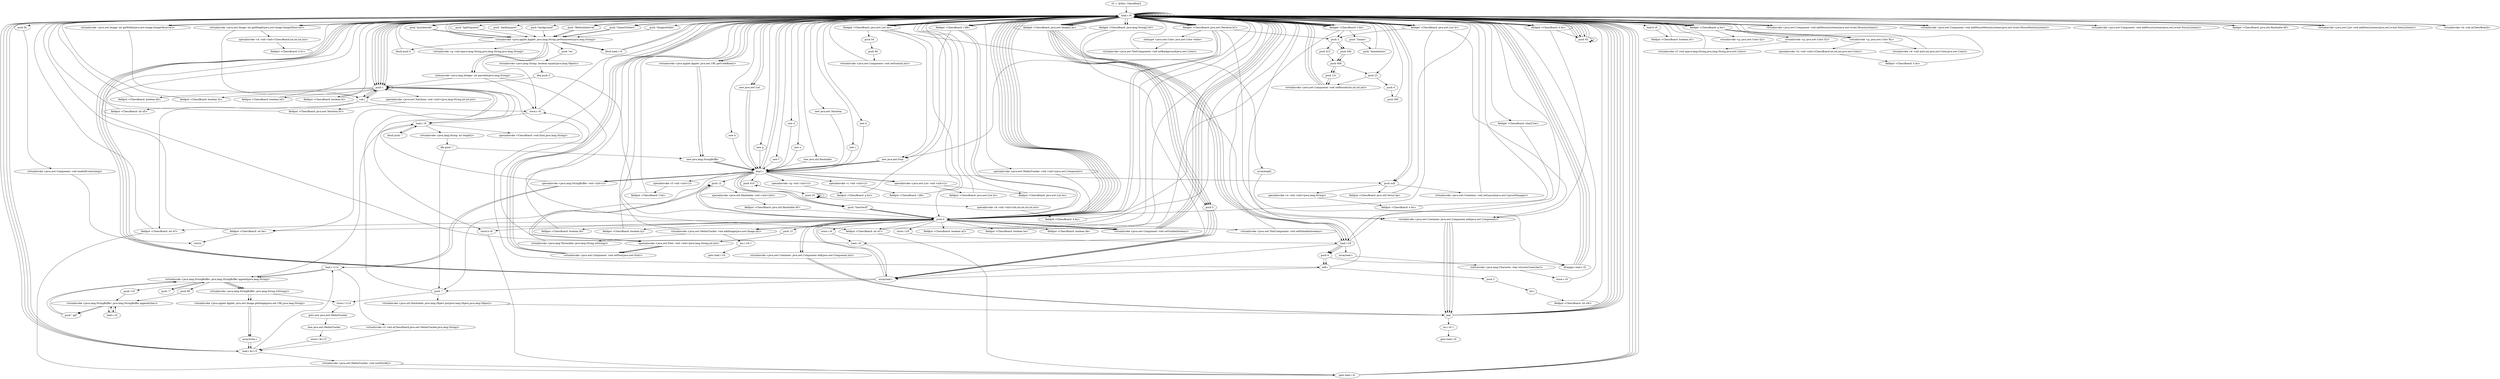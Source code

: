 digraph "" {
    "r0 := @this: ChessBoard"
    "load.r r0"
    "r0 := @this: ChessBoard"->"load.r r0";
    "push 1"
    "load.r r0"->"push 1";
    "fieldput <ChessBoard: boolean bb>"
    "push 1"->"fieldput <ChessBoard: boolean bb>";
    "fieldput <ChessBoard: boolean bb>"->"load.r r0";
    "load.r r0"->"push 1";
    "fieldput <ChessBoard: boolean bc>"
    "push 1"->"fieldput <ChessBoard: boolean bc>";
    "fieldput <ChessBoard: boolean bc>"->"load.r r0";
    "load.r r0"->"push 1";
    "fieldput <ChessBoard: boolean bd>"
    "push 1"->"fieldput <ChessBoard: boolean bd>";
    "fieldput <ChessBoard: boolean bd>"->"load.r r0";
    "push 0"
    "load.r r0"->"push 0";
    "fieldput <ChessBoard: int be>"
    "push 0"->"fieldput <ChessBoard: int be>";
    "fieldput <ChessBoard: int be>"->"load.r r0";
    "load.r r0"->"push 0";
    "fieldput <ChessBoard: boolean bf>"
    "push 0"->"fieldput <ChessBoard: boolean bf>";
    "fieldput <ChessBoard: boolean bf>"->"load.r r0";
    "load.r r0"->"push 0";
    "fieldput <ChessBoard: boolean bj>"
    "push 0"->"fieldput <ChessBoard: boolean bj>";
    "fieldput <ChessBoard: boolean bj>"->"load.r r0";
    "push \"puzzlemode\""
    "load.r r0"->"push \"puzzlemode\"";
    "virtualinvoke <java.applet.Applet: java.lang.String getParameter(java.lang.String)>"
    "push \"puzzlemode\""->"virtualinvoke <java.applet.Applet: java.lang.String getParameter(java.lang.String)>";
    "ifnull push 0"
    "virtualinvoke <java.applet.Applet: java.lang.String getParameter(java.lang.String)>"->"ifnull push 0";
    "ifnull push 0"->"load.r r0";
    "load.r r0"->"push \"puzzlemode\"";
    "push \"puzzlemode\""->"virtualinvoke <java.applet.Applet: java.lang.String getParameter(java.lang.String)>";
    "push \"on\""
    "virtualinvoke <java.applet.Applet: java.lang.String getParameter(java.lang.String)>"->"push \"on\"";
    "virtualinvoke <java.lang.String: boolean equals(java.lang.Object)>"
    "push \"on\""->"virtualinvoke <java.lang.String: boolean equals(java.lang.Object)>";
    "ifeq push 0"
    "virtualinvoke <java.lang.String: boolean equals(java.lang.Object)>"->"ifeq push 0";
    "ifeq push 0"->"push 1";
    "store.b c0"
    "push 1"->"store.b c0";
    "goto load.r r0"
    "store.b c0"->"goto load.r r0";
    "goto load.r r0"->"load.r r0";
    "load.b c0"
    "load.r r0"->"load.b c0";
    "fieldput <ChessBoard: boolean aY>"
    "load.b c0"->"fieldput <ChessBoard: boolean aY>";
    "fieldput <ChessBoard: boolean aY>"->"load.r r0";
    "load.r r0"->"push 0";
    "fieldput <ChessBoard: boolean aZ>"
    "push 0"->"fieldput <ChessBoard: boolean aZ>";
    "fieldput <ChessBoard: boolean aZ>"->"load.r r0";
    "load.r r0"->"push 0";
    "fieldput <ChessBoard: boolean ba>"
    "push 0"->"fieldput <ChessBoard: boolean ba>";
    "fieldput <ChessBoard: boolean ba>"->"load.r r0";
    "load.r r0"->"push 0";
    "fieldput <ChessBoard: boolean bk>"
    "push 0"->"fieldput <ChessBoard: boolean bk>";
    "fieldput <ChessBoard: boolean bk>"->"load.r r0";
    "load.r r0"->"push 1";
    "fieldput <ChessBoard: boolean bi>"
    "push 1"->"fieldput <ChessBoard: boolean bi>";
    "fieldput <ChessBoard: boolean bi>"->"load.r r0";
    "push null"
    "load.r r0"->"push null";
    "fieldput <ChessBoard: java.util.Vector bp>"
    "push null"->"fieldput <ChessBoard: java.util.Vector bp>";
    "fieldput <ChessBoard: java.util.Vector bp>"->"load.r r0";
    "new g"
    "load.r r0"->"new g";
    "dup1.r"
    "new g"->"dup1.r";
    "specialinvoke <g: void <init>()>"
    "dup1.r"->"specialinvoke <g: void <init>()>";
    "fieldput <ChessBoard: g bw>"
    "specialinvoke <g: void <init>()>"->"fieldput <ChessBoard: g bw>";
    "fieldput <ChessBoard: g bw>"->"load.r r0";
    "fieldget <ChessBoard: g bw>"
    "load.r r0"->"fieldget <ChessBoard: g bw>";
    "fieldget <ChessBoard: g bw>"->"load.r r0";
    "push \"lightSquares\""
    "load.r r0"->"push \"lightSquares\"";
    "push \"lightSquares\""->"virtualinvoke <java.applet.Applet: java.lang.String getParameter(java.lang.String)>";
    "virtualinvoke <java.applet.Applet: java.lang.String getParameter(java.lang.String)>"->"load.r r0";
    "push \"darkSquares\""
    "load.r r0"->"push \"darkSquares\"";
    "push \"darkSquares\""->"virtualinvoke <java.applet.Applet: java.lang.String getParameter(java.lang.String)>";
    "virtualinvoke <java.applet.Applet: java.lang.String getParameter(java.lang.String)>"->"load.r r0";
    "push \"background\""
    "load.r r0"->"push \"background\"";
    "push \"background\""->"virtualinvoke <java.applet.Applet: java.lang.String getParameter(java.lang.String)>";
    "virtualinvoke <g: void a(java.lang.String,java.lang.String,java.lang.String)>"
    "virtualinvoke <java.applet.Applet: java.lang.String getParameter(java.lang.String)>"->"virtualinvoke <g: void a(java.lang.String,java.lang.String,java.lang.String)>";
    "virtualinvoke <g: void a(java.lang.String,java.lang.String,java.lang.String)>"->"load.r r0";
    "load.r r0"->"push 0";
    "fieldput <ChessBoard: int aU>"
    "push 0"->"fieldput <ChessBoard: int aU>";
    "fieldput <ChessBoard: int aU>"->"load.r r0";
    "push \"RefreshInterval\""
    "load.r r0"->"push \"RefreshInterval\"";
    "push \"RefreshInterval\""->"virtualinvoke <java.applet.Applet: java.lang.String getParameter(java.lang.String)>";
    "ifnull load.r r0"
    "virtualinvoke <java.applet.Applet: java.lang.String getParameter(java.lang.String)>"->"ifnull load.r r0";
    "ifnull load.r r0"->"load.r r0";
    "load.r r0"->"load.r r0";
    "load.r r0"->"push \"RefreshInterval\"";
    "push \"RefreshInterval\""->"virtualinvoke <java.applet.Applet: java.lang.String getParameter(java.lang.String)>";
    "staticinvoke <java.lang.Integer: int parseInt(java.lang.String)>"
    "virtualinvoke <java.applet.Applet: java.lang.String getParameter(java.lang.String)>"->"staticinvoke <java.lang.Integer: int parseInt(java.lang.String)>";
    "staticinvoke <java.lang.Integer: int parseInt(java.lang.String)>"->"fieldput <ChessBoard: int aU>";
    "fieldput <ChessBoard: int aU>"->"goto load.r r0";
    "goto load.r r0"->"load.r r0";
    "load.r r0"->"push 0";
    "fieldput <ChessBoard: int aV>"
    "push 0"->"fieldput <ChessBoard: int aV>";
    "fieldput <ChessBoard: int aV>"->"load.r r0";
    "push \"GameToSelect\""
    "load.r r0"->"push \"GameToSelect\"";
    "push \"GameToSelect\""->"virtualinvoke <java.applet.Applet: java.lang.String getParameter(java.lang.String)>";
    "virtualinvoke <java.applet.Applet: java.lang.String getParameter(java.lang.String)>"->"ifnull load.r r0";
    "ifnull load.r r0"->"load.r r0";
    "load.r r0"->"load.r r0";
    "load.r r0"->"push \"GameToSelect\"";
    "push \"GameToSelect\""->"virtualinvoke <java.applet.Applet: java.lang.String getParameter(java.lang.String)>";
    "virtualinvoke <java.applet.Applet: java.lang.String getParameter(java.lang.String)>"->"staticinvoke <java.lang.Integer: int parseInt(java.lang.String)>";
    "staticinvoke <java.lang.Integer: int parseInt(java.lang.String)>"->"push 1";
    "sub.i"
    "push 1"->"sub.i";
    "sub.i"->"fieldput <ChessBoard: int aV>";
    "fieldput <ChessBoard: int aV>"->"goto load.r r0";
    "goto load.r r0"->"load.r r0";
    "load.r r0"->"push null";
    "virtualinvoke <java.awt.Container: void setLayout(java.awt.LayoutManager)>"
    "push null"->"virtualinvoke <java.awt.Container: void setLayout(java.awt.LayoutManager)>";
    "virtualinvoke <java.awt.Container: void setLayout(java.awt.LayoutManager)>"->"load.r r0";
    "new f"
    "load.r r0"->"new f";
    "new f"->"dup1.r";
    "specialinvoke <f: void <init>()>"
    "dup1.r"->"specialinvoke <f: void <init>()>";
    "fieldput <ChessBoard: f bA>"
    "specialinvoke <f: void <init>()>"->"fieldput <ChessBoard: f bA>";
    "fieldput <ChessBoard: f bA>"->"load.r r0";
    "push \"ImagesFolder\""
    "load.r r0"->"push \"ImagesFolder\"";
    "push \"ImagesFolder\""->"virtualinvoke <java.applet.Applet: java.lang.String getParameter(java.lang.String)>";
    "store.r c0"
    "virtualinvoke <java.applet.Applet: java.lang.String getParameter(java.lang.String)>"->"store.r c0";
    "load.r c0"
    "store.r c0"->"load.r c0";
    "ifnull push \"\""
    "load.r c0"->"ifnull push \"\"";
    "ifnull push \"\""->"load.r c0";
    "virtualinvoke <java.lang.String: int length()>"
    "load.r c0"->"virtualinvoke <java.lang.String: int length()>";
    "ifle push \"\""
    "virtualinvoke <java.lang.String: int length()>"->"ifle push \"\"";
    "new java.lang.StringBuffer"
    "ifle push \"\""->"new java.lang.StringBuffer";
    "new java.lang.StringBuffer"->"dup1.r";
    "specialinvoke <java.lang.StringBuffer: void <init>()>"
    "dup1.r"->"specialinvoke <java.lang.StringBuffer: void <init>()>";
    "specialinvoke <java.lang.StringBuffer: void <init>()>"->"load.r c0";
    "virtualinvoke <java.lang.StringBuffer: java.lang.StringBuffer append(java.lang.String)>"
    "load.r c0"->"virtualinvoke <java.lang.StringBuffer: java.lang.StringBuffer append(java.lang.String)>";
    "push \"/\""
    "virtualinvoke <java.lang.StringBuffer: java.lang.StringBuffer append(java.lang.String)>"->"push \"/\"";
    "push \"/\""->"virtualinvoke <java.lang.StringBuffer: java.lang.StringBuffer append(java.lang.String)>";
    "virtualinvoke <java.lang.StringBuffer: java.lang.String toString()>"
    "virtualinvoke <java.lang.StringBuffer: java.lang.StringBuffer append(java.lang.String)>"->"virtualinvoke <java.lang.StringBuffer: java.lang.String toString()>";
    "store.r r114"
    "virtualinvoke <java.lang.StringBuffer: java.lang.String toString()>"->"store.r r114";
    "goto new java.awt.MediaTracker"
    "store.r r114"->"goto new java.awt.MediaTracker";
    "new java.awt.MediaTracker"
    "goto new java.awt.MediaTracker"->"new java.awt.MediaTracker";
    "store.r $r115"
    "new java.awt.MediaTracker"->"store.r $r115";
    "load.r $r115"
    "store.r $r115"->"load.r $r115";
    "load.r $r115"->"load.r r0";
    "specialinvoke <java.awt.MediaTracker: void <init>(java.awt.Component)>"
    "load.r r0"->"specialinvoke <java.awt.MediaTracker: void <init>(java.awt.Component)>";
    "specialinvoke <java.awt.MediaTracker: void <init>(java.awt.Component)>"->"push 0";
    "store.i i18"
    "push 0"->"store.i i18";
    "load.i i18"
    "store.i i18"->"load.i i18";
    "push 6"
    "load.i i18"->"push 6";
    "ifcmpge.i load.r r0"
    "push 6"->"ifcmpge.i load.r r0";
    "ifcmpge.i load.r r0"->"load.r r0";
    "fieldget <ChessBoard: char[] bm>"
    "load.r r0"->"fieldget <ChessBoard: char[] bm>";
    "fieldget <ChessBoard: char[] bm>"->"load.i i18";
    "arrayread.c"
    "load.i i18"->"arrayread.c";
    "staticinvoke <java.lang.Character: char toLowerCase(char)>"
    "arrayread.c"->"staticinvoke <java.lang.Character: char toLowerCase(char)>";
    "store.c c0"
    "staticinvoke <java.lang.Character: char toLowerCase(char)>"->"store.c c0";
    "store.c c0"->"load.r r0";
    "fieldget <ChessBoard: java.awt.Image[] bn>"
    "load.r r0"->"fieldget <ChessBoard: java.awt.Image[] bn>";
    "fieldget <ChessBoard: java.awt.Image[] bn>"->"load.i i18";
    "load.i i18"->"load.r r0";
    "load.r r0"->"load.r r0";
    "virtualinvoke <java.applet.Applet: java.net.URL getCodeBase()>"
    "load.r r0"->"virtualinvoke <java.applet.Applet: java.net.URL getCodeBase()>";
    "virtualinvoke <java.applet.Applet: java.net.URL getCodeBase()>"->"new java.lang.StringBuffer";
    "new java.lang.StringBuffer"->"dup1.r";
    "dup1.r"->"specialinvoke <java.lang.StringBuffer: void <init>()>";
    "load.r r114"
    "specialinvoke <java.lang.StringBuffer: void <init>()>"->"load.r r114";
    "load.r r114"->"virtualinvoke <java.lang.StringBuffer: java.lang.StringBuffer append(java.lang.String)>";
    "push 119"
    "virtualinvoke <java.lang.StringBuffer: java.lang.StringBuffer append(java.lang.String)>"->"push 119";
    "virtualinvoke <java.lang.StringBuffer: java.lang.StringBuffer append(char)>"
    "push 119"->"virtualinvoke <java.lang.StringBuffer: java.lang.StringBuffer append(char)>";
    "load.c c0"
    "virtualinvoke <java.lang.StringBuffer: java.lang.StringBuffer append(char)>"->"load.c c0";
    "load.c c0"->"virtualinvoke <java.lang.StringBuffer: java.lang.StringBuffer append(char)>";
    "push \".gif\""
    "virtualinvoke <java.lang.StringBuffer: java.lang.StringBuffer append(char)>"->"push \".gif\"";
    "push \".gif\""->"virtualinvoke <java.lang.StringBuffer: java.lang.StringBuffer append(java.lang.String)>";
    "virtualinvoke <java.lang.StringBuffer: java.lang.StringBuffer append(java.lang.String)>"->"virtualinvoke <java.lang.StringBuffer: java.lang.String toString()>";
    "virtualinvoke <java.applet.Applet: java.awt.Image getImage(java.net.URL,java.lang.String)>"
    "virtualinvoke <java.lang.StringBuffer: java.lang.String toString()>"->"virtualinvoke <java.applet.Applet: java.awt.Image getImage(java.net.URL,java.lang.String)>";
    "arraywrite.r"
    "virtualinvoke <java.applet.Applet: java.awt.Image getImage(java.net.URL,java.lang.String)>"->"arraywrite.r";
    "arraywrite.r"->"load.r $r115";
    "load.r $r115"->"load.r r0";
    "load.r r0"->"fieldget <ChessBoard: java.awt.Image[] bn>";
    "fieldget <ChessBoard: java.awt.Image[] bn>"->"load.i i18";
    "arrayread.r"
    "load.i i18"->"arrayread.r";
    "arrayread.r"->"push 0";
    "virtualinvoke <java.awt.MediaTracker: void addImage(java.awt.Image,int)>"
    "push 0"->"virtualinvoke <java.awt.MediaTracker: void addImage(java.awt.Image,int)>";
    "virtualinvoke <java.awt.MediaTracker: void addImage(java.awt.Image,int)>"->"load.r r0";
    "load.r r0"->"fieldget <ChessBoard: java.awt.Image[] bn>";
    "fieldget <ChessBoard: java.awt.Image[] bn>"->"load.i i18";
    "load.i i18"->"push 6";
    "add.i"
    "push 6"->"add.i";
    "add.i"->"load.r r0";
    "load.r r0"->"load.r r0";
    "load.r r0"->"virtualinvoke <java.applet.Applet: java.net.URL getCodeBase()>";
    "virtualinvoke <java.applet.Applet: java.net.URL getCodeBase()>"->"new java.lang.StringBuffer";
    "new java.lang.StringBuffer"->"dup1.r";
    "dup1.r"->"specialinvoke <java.lang.StringBuffer: void <init>()>";
    "specialinvoke <java.lang.StringBuffer: void <init>()>"->"load.r r114";
    "load.r r114"->"virtualinvoke <java.lang.StringBuffer: java.lang.StringBuffer append(java.lang.String)>";
    "push 98"
    "virtualinvoke <java.lang.StringBuffer: java.lang.StringBuffer append(java.lang.String)>"->"push 98";
    "push 98"->"virtualinvoke <java.lang.StringBuffer: java.lang.StringBuffer append(char)>";
    "virtualinvoke <java.lang.StringBuffer: java.lang.StringBuffer append(char)>"->"load.c c0";
    "load.c c0"->"virtualinvoke <java.lang.StringBuffer: java.lang.StringBuffer append(char)>";
    "virtualinvoke <java.lang.StringBuffer: java.lang.StringBuffer append(char)>"->"push \".gif\"";
    "push \".gif\""->"virtualinvoke <java.lang.StringBuffer: java.lang.StringBuffer append(java.lang.String)>";
    "virtualinvoke <java.lang.StringBuffer: java.lang.StringBuffer append(java.lang.String)>"->"virtualinvoke <java.lang.StringBuffer: java.lang.String toString()>";
    "virtualinvoke <java.lang.StringBuffer: java.lang.String toString()>"->"virtualinvoke <java.applet.Applet: java.awt.Image getImage(java.net.URL,java.lang.String)>";
    "virtualinvoke <java.applet.Applet: java.awt.Image getImage(java.net.URL,java.lang.String)>"->"arraywrite.r";
    "arraywrite.r"->"load.r $r115";
    "load.r $r115"->"load.r r0";
    "load.r r0"->"fieldget <ChessBoard: java.awt.Image[] bn>";
    "fieldget <ChessBoard: java.awt.Image[] bn>"->"load.i i18";
    "load.i i18"->"push 6";
    "push 6"->"add.i";
    "add.i"->"arrayread.r";
    "arrayread.r"->"push 0";
    "push 0"->"virtualinvoke <java.awt.MediaTracker: void addImage(java.awt.Image,int)>";
    "inc.i i18 1"
    "virtualinvoke <java.awt.MediaTracker: void addImage(java.awt.Image,int)>"->"inc.i i18 1";
    "goto load.i i18"
    "inc.i i18 1"->"goto load.i i18";
    "virtualinvoke <java.lang.Throwable: java.lang.String toString()>"
    "virtualinvoke <java.awt.MediaTracker: void addImage(java.awt.Image,int)>"->"virtualinvoke <java.lang.Throwable: java.lang.String toString()>";
    "virtualinvoke <java.lang.Throwable: java.lang.String toString()>"->"store.r c0";
    "store.r c0"->"load.r r0";
    "load.r r0"->"push 1";
    "push 1"->"load.r c0";
    "specialinvoke <ChessBoard: void b(int,java.lang.String)>"
    "load.r c0"->"specialinvoke <ChessBoard: void b(int,java.lang.String)>";
    "specialinvoke <ChessBoard: void b(int,java.lang.String)>"->"load.r r0";
    "load.r r0"->"push 1";
    "push 1"->"fieldput <ChessBoard: int be>";
    "return"
    "fieldput <ChessBoard: int be>"->"return";
    "ifcmpge.i load.r r0"->"load.r r0";
    "fieldget <ChessBoard: f bA>"
    "load.r r0"->"fieldget <ChessBoard: f bA>";
    "fieldget <ChessBoard: f bA>"->"load.r r0";
    "load.r r0"->"load.r $r115";
    "load.r $r115"->"load.r r114";
    "virtualinvoke <f: void a(ChessBoard,java.awt.MediaTracker,java.lang.String)>"
    "load.r r114"->"virtualinvoke <f: void a(ChessBoard,java.awt.MediaTracker,java.lang.String)>";
    "virtualinvoke <f: void a(ChessBoard,java.awt.MediaTracker,java.lang.String)>"->"load.r $r115";
    "virtualinvoke <java.awt.MediaTracker: void waitForAll()>"
    "load.r $r115"->"virtualinvoke <java.awt.MediaTracker: void waitForAll()>";
    "virtualinvoke <java.awt.MediaTracker: void waitForAll()>"->"goto load.r r0";
    "goto load.r r0"->"load.r r0";
    "load.r r0"->"fieldget <ChessBoard: f bA>";
    "push 3"
    "fieldget <ChessBoard: f bA>"->"push 3";
    "push 413"
    "push 3"->"push 413";
    "push 408"
    "push 413"->"push 408";
    "push 23"
    "push 408"->"push 23";
    "virtualinvoke <java.awt.Component: void setBounds(int,int,int,int)>"
    "push 23"->"virtualinvoke <java.awt.Component: void setBounds(int,int,int,int)>";
    "virtualinvoke <java.awt.Component: void setBounds(int,int,int,int)>"->"load.r r0";
    "load.r r0"->"load.r r0";
    "load.r r0"->"fieldget <ChessBoard: f bA>";
    "fieldget <ChessBoard: f bA>"->"push 0";
    "virtualinvoke <java.awt.Container: java.awt.Component add(java.awt.Component,int)>"
    "push 0"->"virtualinvoke <java.awt.Container: java.awt.Component add(java.awt.Component,int)>";
    "pop"
    "virtualinvoke <java.awt.Container: java.awt.Component add(java.awt.Component,int)>"->"pop";
    "pop"->"load.r r0";
    "load.r r0"->"fieldget <ChessBoard: f bA>";
    "push \"Games\""
    "fieldget <ChessBoard: f bA>"->"push \"Games\"";
    "push \"Annotations\""
    "push \"Games\""->"push \"Annotations\"";
    "push \"Annotations\""->"load.r r0";
    "load.r r0"->"fieldget <ChessBoard: g bw>";
    "virtualinvoke <g: java.awt.Color S()>"
    "fieldget <ChessBoard: g bw>"->"virtualinvoke <g: java.awt.Color S()>";
    "virtualinvoke <f: void a(java.lang.String,java.lang.String,java.awt.Color)>"
    "virtualinvoke <g: java.awt.Color S()>"->"virtualinvoke <f: void a(java.lang.String,java.lang.String,java.awt.Color)>";
    "virtualinvoke <f: void a(java.lang.String,java.lang.String,java.awt.Color)>"->"load.r r0";
    "load.r r0"->"fieldget <ChessBoard: f bA>";
    "fieldget <ChessBoard: f bA>"->"load.r r0";
    "virtualinvoke <java.awt.Component: void addMouseListener(java.awt.event.MouseListener)>"
    "load.r r0"->"virtualinvoke <java.awt.Component: void addMouseListener(java.awt.event.MouseListener)>";
    "virtualinvoke <java.awt.Component: void addMouseListener(java.awt.event.MouseListener)>"->"load.r r0";
    "load.r r0"->"fieldget <ChessBoard: f bA>";
    "fieldget <ChessBoard: f bA>"->"load.r r0";
    "virtualinvoke <java.awt.Component: void addMouseMotionListener(java.awt.event.MouseMotionListener)>"
    "load.r r0"->"virtualinvoke <java.awt.Component: void addMouseMotionListener(java.awt.event.MouseMotionListener)>";
    "virtualinvoke <java.awt.Component: void addMouseMotionListener(java.awt.event.MouseMotionListener)>"->"load.r r0";
    "push 45"
    "load.r r0"->"push 45";
    "push 45"->"load.r r0";
    "load.r r0"->"fieldget <ChessBoard: java.awt.Image[] bn>";
    "push 5"
    "fieldget <ChessBoard: java.awt.Image[] bn>"->"push 5";
    "push 5"->"arrayread.r";
    "arrayread.r"->"load.r r0";
    "virtualinvoke <java.awt.Image: int getWidth(java.awt.image.ImageObserver)>"
    "load.r r0"->"virtualinvoke <java.awt.Image: int getWidth(java.awt.image.ImageObserver)>";
    "virtualinvoke <java.awt.Image: int getWidth(java.awt.image.ImageObserver)>"->"sub.i";
    "sub.i"->"push 1";
    "push 1"->"add.i";
    "push 2"
    "add.i"->"push 2";
    "div.i"
    "push 2"->"div.i";
    "fieldput <ChessBoard: int aW>"
    "div.i"->"fieldput <ChessBoard: int aW>";
    "fieldput <ChessBoard: int aW>"->"load.r r0";
    "load.r r0"->"push 45";
    "push 45"->"load.r r0";
    "load.r r0"->"fieldget <ChessBoard: java.awt.Image[] bn>";
    "fieldget <ChessBoard: java.awt.Image[] bn>"->"push 5";
    "push 5"->"arrayread.r";
    "arrayread.r"->"load.r r0";
    "virtualinvoke <java.awt.Image: int getHeight(java.awt.image.ImageObserver)>"
    "load.r r0"->"virtualinvoke <java.awt.Image: int getHeight(java.awt.image.ImageObserver)>";
    "virtualinvoke <java.awt.Image: int getHeight(java.awt.image.ImageObserver)>"->"sub.i";
    "sub.i"->"push 1";
    "push 1"->"sub.i";
    "fieldput <ChessBoard: int aX>"
    "sub.i"->"fieldput <ChessBoard: int aX>";
    "fieldput <ChessBoard: int aX>"->"load.r r0";
    "new d"
    "load.r r0"->"new d";
    "new d"->"dup1.r";
    "dup1.r"->"load.r r0";
    "load.r r0"->"push 45";
    "push 45"->"push 45";
    "push 45"->"load.r r0";
    "load.r r0"->"fieldget <ChessBoard: java.awt.Image[] bn>";
    "fieldget <ChessBoard: java.awt.Image[] bn>"->"push 5";
    "push 5"->"arrayread.r";
    "arrayread.r"->"load.r r0";
    "load.r r0"->"virtualinvoke <java.awt.Image: int getWidth(java.awt.image.ImageObserver)>";
    "virtualinvoke <java.awt.Image: int getWidth(java.awt.image.ImageObserver)>"->"load.r r0";
    "load.r r0"->"fieldget <ChessBoard: java.awt.Image[] bn>";
    "fieldget <ChessBoard: java.awt.Image[] bn>"->"push 5";
    "push 5"->"arrayread.r";
    "arrayread.r"->"load.r r0";
    "load.r r0"->"virtualinvoke <java.awt.Image: int getHeight(java.awt.image.ImageObserver)>";
    "specialinvoke <d: void <init>(ChessBoard,int,int,int,int)>"
    "virtualinvoke <java.awt.Image: int getHeight(java.awt.image.ImageObserver)>"->"specialinvoke <d: void <init>(ChessBoard,int,int,int,int)>";
    "fieldput <ChessBoard: d bv>"
    "specialinvoke <d: void <init>(ChessBoard,int,int,int,int)>"->"fieldput <ChessBoard: d bv>";
    "fieldput <ChessBoard: d bv>"->"load.r r0";
    "new e"
    "load.r r0"->"new e";
    "new e"->"dup1.r";
    "dup1.r"->"push null";
    "specialinvoke <e: void <init>(java.lang.String)>"
    "push null"->"specialinvoke <e: void <init>(java.lang.String)>";
    "fieldput <ChessBoard: e bx>"
    "specialinvoke <e: void <init>(java.lang.String)>"->"fieldput <ChessBoard: e bx>";
    "fieldput <ChessBoard: e bx>"->"load.r r0";
    "load.r r0"->"load.r r0";
    "virtualinvoke <java.awt.Component: void addFocusListener(java.awt.event.FocusListener)>"
    "load.r r0"->"virtualinvoke <java.awt.Component: void addFocusListener(java.awt.event.FocusListener)>";
    "virtualinvoke <java.awt.Component: void addFocusListener(java.awt.event.FocusListener)>"->"load.r r0";
    "load.r r0"->"load.r r0";
    "load.r r0"->"virtualinvoke <java.awt.Component: void addMouseListener(java.awt.event.MouseListener)>";
    "virtualinvoke <java.awt.Component: void addMouseListener(java.awt.event.MouseListener)>"->"load.r r0";
    "load.r r0"->"load.r r0";
    "load.r r0"->"virtualinvoke <java.awt.Component: void addMouseMotionListener(java.awt.event.MouseMotionListener)>";
    "virtualinvoke <java.awt.Component: void addMouseMotionListener(java.awt.event.MouseMotionListener)>"->"load.r r0";
    "new java.util.Hashtable"
    "load.r r0"->"new java.util.Hashtable";
    "new java.util.Hashtable"->"dup1.r";
    "push 12"
    "dup1.r"->"push 12";
    "specialinvoke <java.util.Hashtable: void <init>(int)>"
    "push 12"->"specialinvoke <java.util.Hashtable: void <init>(int)>";
    "fieldput <ChessBoard: java.util.Hashtable bF>"
    "specialinvoke <java.util.Hashtable: void <init>(int)>"->"fieldput <ChessBoard: java.util.Hashtable bF>";
    "fieldput <ChessBoard: java.util.Hashtable bF>"->"push 0";
    "store.i c0"
    "push 0"->"store.i c0";
    "load.i c0"
    "store.i c0"->"load.i c0";
    "load.i c0"->"load.r r0";
    "fieldget <ChessBoard: java.lang.String[] bG>"
    "load.r r0"->"fieldget <ChessBoard: java.lang.String[] bG>";
    "arraylength"
    "fieldget <ChessBoard: java.lang.String[] bG>"->"arraylength";
    "arraylength"->"ifcmpge.i load.r r0";
    "ifcmpge.i load.r r0"->"load.r r0";
    "fieldget <ChessBoard: java.util.Hashtable bF>"
    "load.r r0"->"fieldget <ChessBoard: java.util.Hashtable bF>";
    "fieldget <ChessBoard: java.util.Hashtable bF>"->"load.r r0";
    "load.r r0"->"fieldget <ChessBoard: java.lang.String[] bG>";
    "fieldget <ChessBoard: java.lang.String[] bG>"->"load.i c0";
    "load.i c0"->"arrayread.r";
    "push \"\""
    "arrayread.r"->"push \"\"";
    "virtualinvoke <java.util.Hashtable: java.lang.Object put(java.lang.Object,java.lang.Object)>"
    "push \"\""->"virtualinvoke <java.util.Hashtable: java.lang.Object put(java.lang.Object,java.lang.Object)>";
    "virtualinvoke <java.util.Hashtable: java.lang.Object put(java.lang.Object,java.lang.Object)>"->"pop";
    "inc.i c0 1"
    "pop"->"inc.i c0 1";
    "goto load.i c0"
    "inc.i c0 1"->"goto load.i c0";
    "ifcmpge.i load.r r0"->"load.r r0";
    "new java.awt.List"
    "load.r r0"->"new java.awt.List";
    "new java.awt.List"->"dup1.r";
    "specialinvoke <java.awt.List: void <init>()>"
    "dup1.r"->"specialinvoke <java.awt.List: void <init>()>";
    "fieldput <ChessBoard: java.awt.List br>"
    "specialinvoke <java.awt.List: void <init>()>"->"fieldput <ChessBoard: java.awt.List br>";
    "fieldput <ChessBoard: java.awt.List br>"->"load.r r0";
    "fieldget <ChessBoard: java.awt.List br>"
    "load.r r0"->"fieldget <ChessBoard: java.awt.List br>";
    "fieldget <ChessBoard: java.awt.List br>"->"push 0";
    "virtualinvoke <java.awt.Component: void setVisible(boolean)>"
    "push 0"->"virtualinvoke <java.awt.Component: void setVisible(boolean)>";
    "virtualinvoke <java.awt.Component: void setVisible(boolean)>"->"load.r r0";
    "load.r r0"->"fieldget <ChessBoard: java.awt.List br>";
    "fieldget <ChessBoard: java.awt.List br>"->"push 3";
    "push 436"
    "push 3"->"push 436";
    "push 436"->"push 408";
    "push 121"
    "push 408"->"push 121";
    "push 121"->"virtualinvoke <java.awt.Component: void setBounds(int,int,int,int)>";
    "virtualinvoke <java.awt.Component: void setBounds(int,int,int,int)>"->"load.r r0";
    "load.r r0"->"fieldget <ChessBoard: java.awt.List br>";
    "fieldget <ChessBoard: java.awt.List br>"->"load.r r0";
    "virtualinvoke <java.awt.List: void addItemListener(java.awt.event.ItemListener)>"
    "load.r r0"->"virtualinvoke <java.awt.List: void addItemListener(java.awt.event.ItemListener)>";
    "virtualinvoke <java.awt.List: void addItemListener(java.awt.event.ItemListener)>"->"load.r r0";
    "load.r r0"->"load.r r0";
    "load.r r0"->"fieldget <ChessBoard: java.awt.List br>";
    "virtualinvoke <java.awt.Container: java.awt.Component add(java.awt.Component)>"
    "fieldget <ChessBoard: java.awt.List br>"->"virtualinvoke <java.awt.Container: java.awt.Component add(java.awt.Component)>";
    "virtualinvoke <java.awt.Container: java.awt.Component add(java.awt.Component)>"->"pop";
    "pop"->"load.r r0";
    "new java.awt.TextArea"
    "load.r r0"->"new java.awt.TextArea";
    "new java.awt.TextArea"->"dup1.r";
    "dup1.r"->"push \"\"";
    "push \"\""->"push 1";
    "push 1"->"push 1";
    "push 1"->"push 1";
    "specialinvoke <java.awt.TextArea: void <init>(java.lang.String,int,int,int)>"
    "push 1"->"specialinvoke <java.awt.TextArea: void <init>(java.lang.String,int,int,int)>";
    "fieldput <ChessBoard: java.awt.TextArea bC>"
    "specialinvoke <java.awt.TextArea: void <init>(java.lang.String,int,int,int)>"->"fieldput <ChessBoard: java.awt.TextArea bC>";
    "fieldput <ChessBoard: java.awt.TextArea bC>"->"load.r r0";
    "fieldget <ChessBoard: java.awt.TextArea bC>"
    "load.r r0"->"fieldget <ChessBoard: java.awt.TextArea bC>";
    "fieldget <ChessBoard: java.awt.TextArea bC>"->"push 0";
    "push 0"->"virtualinvoke <java.awt.Component: void setVisible(boolean)>";
    "virtualinvoke <java.awt.Component: void setVisible(boolean)>"->"load.r r0";
    "load.r r0"->"fieldget <ChessBoard: java.awt.TextArea bC>";
    "fieldget <ChessBoard: java.awt.TextArea bC>"->"push 3";
    "push 3"->"push 436";
    "push 436"->"push 408";
    "push 408"->"push 121";
    "push 121"->"virtualinvoke <java.awt.Component: void setBounds(int,int,int,int)>";
    "virtualinvoke <java.awt.Component: void setBounds(int,int,int,int)>"->"load.r r0";
    "load.r r0"->"fieldget <ChessBoard: java.awt.TextArea bC>";
    "new java.awt.Font"
    "fieldget <ChessBoard: java.awt.TextArea bC>"->"new java.awt.Font";
    "new java.awt.Font"->"dup1.r";
    "push \"SansSerif\""
    "dup1.r"->"push \"SansSerif\"";
    "push \"SansSerif\""->"push 0";
    "push 13"
    "push 0"->"push 13";
    "specialinvoke <java.awt.Font: void <init>(java.lang.String,int,int)>"
    "push 13"->"specialinvoke <java.awt.Font: void <init>(java.lang.String,int,int)>";
    "virtualinvoke <java.awt.Component: void setFont(java.awt.Font)>"
    "specialinvoke <java.awt.Font: void <init>(java.lang.String,int,int)>"->"virtualinvoke <java.awt.Component: void setFont(java.awt.Font)>";
    "virtualinvoke <java.awt.Component: void setFont(java.awt.Font)>"->"load.r r0";
    "load.r r0"->"fieldget <ChessBoard: java.awt.TextArea bC>";
    "fieldget <ChessBoard: java.awt.TextArea bC>"->"push 0";
    "virtualinvoke <java.awt.TextComponent: void setEditable(boolean)>"
    "push 0"->"virtualinvoke <java.awt.TextComponent: void setEditable(boolean)>";
    "virtualinvoke <java.awt.TextComponent: void setEditable(boolean)>"->"load.r r0";
    "load.r r0"->"fieldget <ChessBoard: java.awt.TextArea bC>";
    "staticget <java.awt.Color: java.awt.Color white>"
    "fieldget <ChessBoard: java.awt.TextArea bC>"->"staticget <java.awt.Color: java.awt.Color white>";
    "virtualinvoke <java.awt.TextComponent: void setBackground(java.awt.Color)>"
    "staticget <java.awt.Color: java.awt.Color white>"->"virtualinvoke <java.awt.TextComponent: void setBackground(java.awt.Color)>";
    "virtualinvoke <java.awt.TextComponent: void setBackground(java.awt.Color)>"->"load.r r0";
    "load.r r0"->"load.r r0";
    "load.r r0"->"fieldget <ChessBoard: java.awt.TextArea bC>";
    "fieldget <ChessBoard: java.awt.TextArea bC>"->"virtualinvoke <java.awt.Container: java.awt.Component add(java.awt.Component)>";
    "virtualinvoke <java.awt.Container: java.awt.Component add(java.awt.Component)>"->"pop";
    "pop"->"load.r r0";
    "load.r r0"->"new java.awt.List";
    "new java.awt.List"->"dup1.r";
    "dup1.r"->"specialinvoke <java.awt.List: void <init>()>";
    "fieldput <ChessBoard: java.awt.List bs>"
    "specialinvoke <java.awt.List: void <init>()>"->"fieldput <ChessBoard: java.awt.List bs>";
    "fieldput <ChessBoard: java.awt.List bs>"->"load.r r0";
    "fieldget <ChessBoard: java.awt.List bs>"
    "load.r r0"->"fieldget <ChessBoard: java.awt.List bs>";
    "fieldget <ChessBoard: java.awt.List bs>"->"new java.awt.Font";
    "new java.awt.Font"->"dup1.r";
    "dup1.r"->"push \"SansSerif\"";
    "push \"SansSerif\""->"push 0";
    "push 0"->"push 12";
    "push 12"->"specialinvoke <java.awt.Font: void <init>(java.lang.String,int,int)>";
    "specialinvoke <java.awt.Font: void <init>(java.lang.String,int,int)>"->"virtualinvoke <java.awt.Component: void setFont(java.awt.Font)>";
    "virtualinvoke <java.awt.Component: void setFont(java.awt.Font)>"->"load.r r0";
    "load.r r0"->"fieldget <ChessBoard: java.awt.List bs>";
    "push 54"
    "fieldget <ChessBoard: java.awt.List bs>"->"push 54";
    "push 66"
    "push 54"->"push 66";
    "virtualinvoke <java.awt.Component: void setSize(int,int)>"
    "push 66"->"virtualinvoke <java.awt.Component: void setSize(int,int)>";
    "virtualinvoke <java.awt.Component: void setSize(int,int)>"->"load.r r0";
    "load.r r0"->"fieldget <ChessBoard: java.awt.List bs>";
    "fieldget <ChessBoard: java.awt.List bs>"->"push 0";
    "push 0"->"virtualinvoke <java.awt.Component: void setVisible(boolean)>";
    "virtualinvoke <java.awt.Component: void setVisible(boolean)>"->"load.r r0";
    "load.r r0"->"fieldget <ChessBoard: java.awt.List bs>";
    "fieldget <ChessBoard: java.awt.List bs>"->"load.r r0";
    "load.r r0"->"virtualinvoke <java.awt.List: void addItemListener(java.awt.event.ItemListener)>";
    "virtualinvoke <java.awt.List: void addItemListener(java.awt.event.ItemListener)>"->"load.r r0";
    "load.r r0"->"load.r r0";
    "load.r r0"->"fieldget <ChessBoard: java.awt.List bs>";
    "fieldget <ChessBoard: java.awt.List bs>"->"virtualinvoke <java.awt.Container: java.awt.Component add(java.awt.Component)>";
    "virtualinvoke <java.awt.Container: java.awt.Component add(java.awt.Component)>"->"pop";
    "pop"->"load.r r0";
    "new k"
    "load.r r0"->"new k";
    "new k"->"dup1.r";
    "push 410"
    "dup1.r"->"push 410";
    "push 410"->"push 410";
    "push 25"
    "push 410"->"push 25";
    "push 25"->"push 25";
    "push 25"->"push 25";
    "push 25"->"push 25";
    "specialinvoke <k: void <init>(int,int,int,int,int,int)>"
    "push 25"->"specialinvoke <k: void <init>(int,int,int,int,int,int)>";
    "fieldput <ChessBoard: k by>"
    "specialinvoke <k: void <init>(int,int,int,int,int,int)>"->"fieldput <ChessBoard: k by>";
    "fieldput <ChessBoard: k by>"->"load.r r0";
    "fieldget <ChessBoard: k by>"
    "load.r r0"->"fieldget <ChessBoard: k by>";
    "fieldget <ChessBoard: k by>"->"push 45";
    "push 45"->"push 45";
    "push 45"->"load.r r0";
    "load.r r0"->"fieldget <ChessBoard: g bw>";
    "virtualinvoke <g: java.awt.Color Q()>"
    "fieldget <ChessBoard: g bw>"->"virtualinvoke <g: java.awt.Color Q()>";
    "virtualinvoke <g: java.awt.Color Q()>"->"load.r r0";
    "load.r r0"->"fieldget <ChessBoard: g bw>";
    "virtualinvoke <g: java.awt.Color R()>"
    "fieldget <ChessBoard: g bw>"->"virtualinvoke <g: java.awt.Color R()>";
    "virtualinvoke <k: void a(int,int,java.awt.Color,java.awt.Color)>"
    "virtualinvoke <g: java.awt.Color R()>"->"virtualinvoke <k: void a(int,int,java.awt.Color,java.awt.Color)>";
    "virtualinvoke <k: void a(int,int,java.awt.Color,java.awt.Color)>"->"load.r r0";
    "load.r r0"->"fieldget <ChessBoard: k by>";
    "fieldget <ChessBoard: k by>"->"load.r r0";
    "virtualinvoke <k: void a(ChessBoard)>"
    "load.r r0"->"virtualinvoke <k: void a(ChessBoard)>";
    "virtualinvoke <k: void a(ChessBoard)>"->"load.r r0";
    "load.r r0"->"load.r r0";
    "load.r r0"->"fieldget <ChessBoard: k by>";
    "fieldget <ChessBoard: k by>"->"virtualinvoke <java.awt.Container: java.awt.Component add(java.awt.Component)>";
    "virtualinvoke <java.awt.Container: java.awt.Component add(java.awt.Component)>"->"pop";
    "pop"->"load.r r0";
    "new h"
    "load.r r0"->"new h";
    "new h"->"dup1.r";
    "dup1.r"->"load.r r0";
    "load.r r0"->"push 23";
    "push 4"
    "push 23"->"push 4";
    "push 385"
    "push 4"->"push 385";
    "push 385"->"load.r r0";
    "load.r r0"->"fieldget <ChessBoard: g bw>";
    "fieldget <ChessBoard: g bw>"->"virtualinvoke <g: java.awt.Color R()>";
    "specialinvoke <h: void <init>(ChessBoard,int,int,int,java.awt.Color)>"
    "virtualinvoke <g: java.awt.Color R()>"->"specialinvoke <h: void <init>(ChessBoard,int,int,int,java.awt.Color)>";
    "fieldput <ChessBoard: h bz>"
    "specialinvoke <h: void <init>(ChessBoard,int,int,int,java.awt.Color)>"->"fieldput <ChessBoard: h bz>";
    "fieldput <ChessBoard: h bz>"->"load.r r0";
    "new i"
    "load.r r0"->"new i";
    "new i"->"dup1.r";
    "specialinvoke <i: void <init>()>"
    "dup1.r"->"specialinvoke <i: void <init>()>";
    "fieldput <ChessBoard: i bB>"
    "specialinvoke <i: void <init>()>"->"fieldput <ChessBoard: i bB>";
    "fieldput <ChessBoard: i bB>"->"load.r r0";
    "fieldget <ChessBoard: i bB>"
    "load.r r0"->"fieldget <ChessBoard: i bB>";
    "fieldget <ChessBoard: i bB>"->"new java.awt.Font";
    "new java.awt.Font"->"dup1.r";
    "dup1.r"->"push \"SansSerif\"";
    "push \"SansSerif\""->"push 0";
    "push 0"->"push 12";
    "push 12"->"specialinvoke <java.awt.Font: void <init>(java.lang.String,int,int)>";
    "specialinvoke <java.awt.Font: void <init>(java.lang.String,int,int)>"->"virtualinvoke <java.awt.Component: void setFont(java.awt.Font)>";
    "virtualinvoke <java.awt.Component: void setFont(java.awt.Font)>"->"load.r r0";
    "load.r r0"->"fieldget <ChessBoard: i bB>";
    "fieldget <ChessBoard: i bB>"->"push 0";
    "push 0"->"virtualinvoke <java.awt.Component: void setVisible(boolean)>";
    "virtualinvoke <java.awt.Component: void setVisible(boolean)>"->"load.r r0";
    "load.r r0"->"load.r r0";
    "load.r r0"->"fieldget <ChessBoard: i bB>";
    "fieldget <ChessBoard: i bB>"->"push 0";
    "push 0"->"virtualinvoke <java.awt.Container: java.awt.Component add(java.awt.Component,int)>";
    "virtualinvoke <java.awt.Container: java.awt.Component add(java.awt.Component,int)>"->"pop";
    "pop"->"load.r r0";
    "push 8L"
    "load.r r0"->"push 8L";
    "virtualinvoke <java.awt.Component: void enableEvents(long)>"
    "push 8L"->"virtualinvoke <java.awt.Component: void enableEvents(long)>";
    "virtualinvoke <java.awt.Component: void enableEvents(long)>"->"return";
    "ifle push \"\""->"push \"\"";
    "push \"\""->"store.r r114";
    "sub.i"->"store.r c0";
    "staticinvoke <java.lang.Integer: int parseInt(java.lang.String)>"->"store.r c0";
    "ifeq push 0"->"push 0";
    "push 0"->"store.b c0";
}
